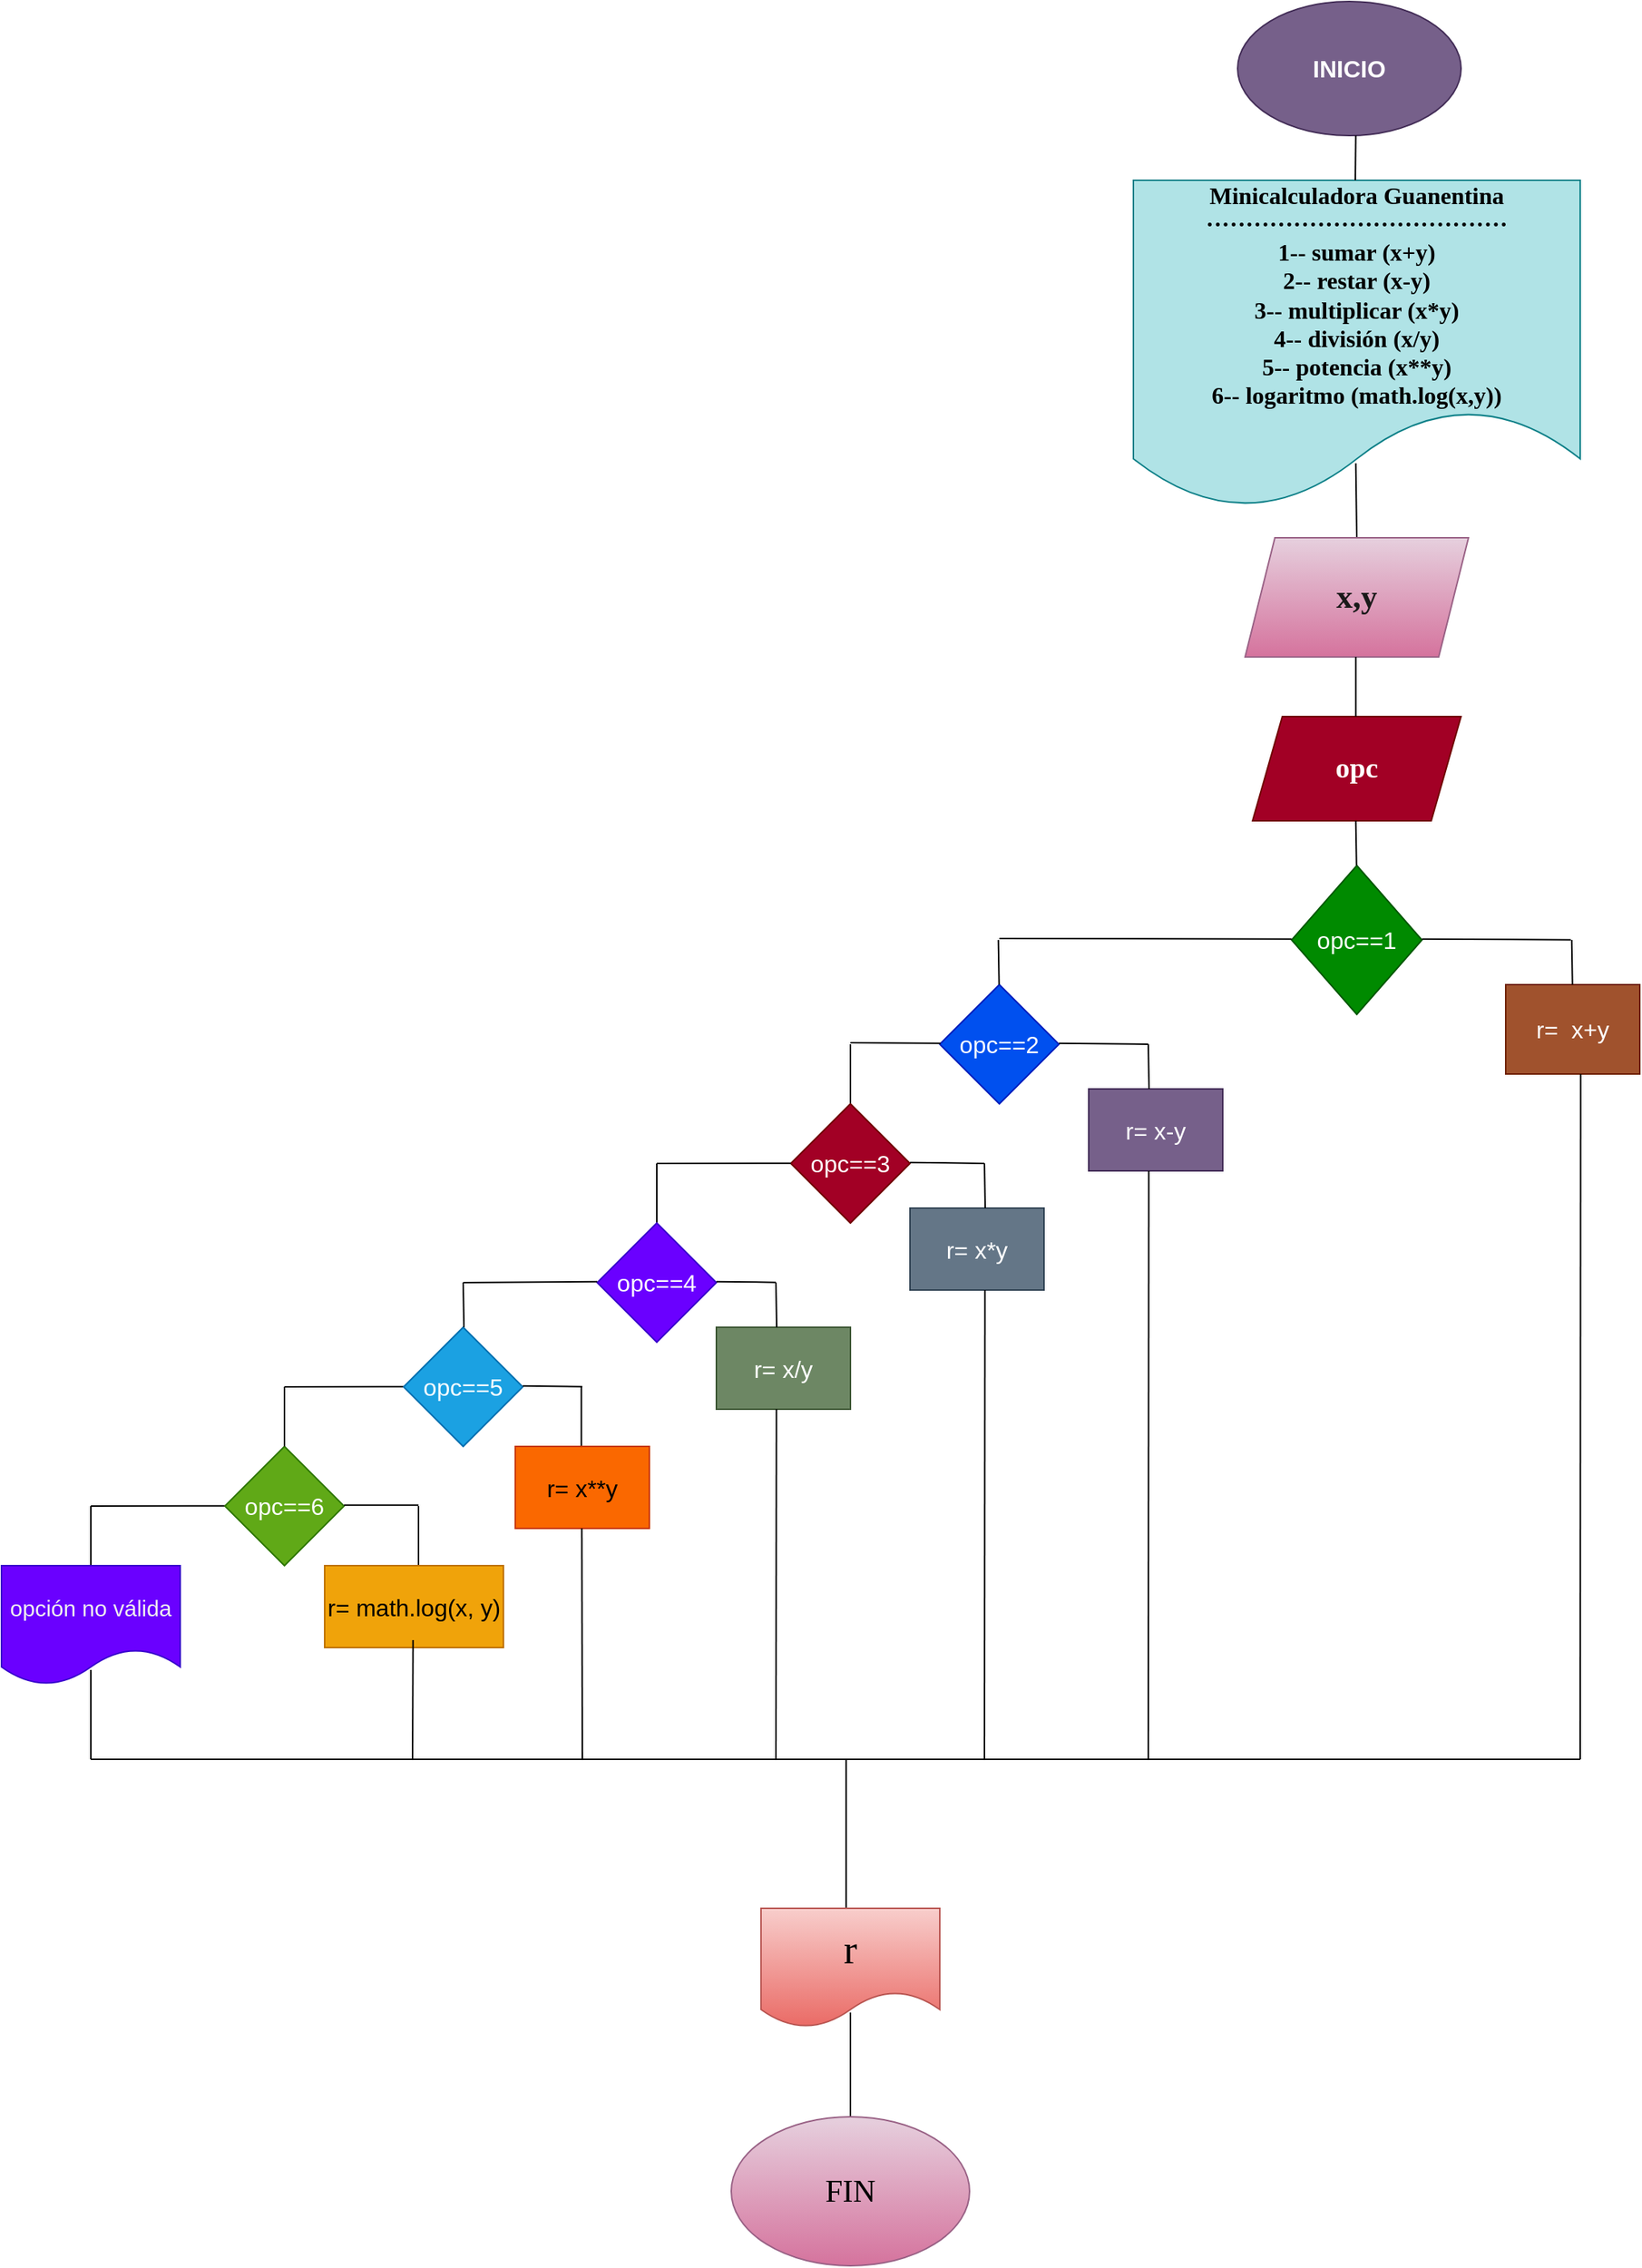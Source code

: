 <mxfile>
    <diagram id="72ppFwzPpywjOJl8Rteg" name="Página-1">
        <mxGraphModel dx="1650" dy="324" grid="1" gridSize="10" guides="1" tooltips="1" connect="1" arrows="1" fold="1" page="1" pageScale="1" pageWidth="827" pageHeight="1169" math="0" shadow="0">
            <root>
                <mxCell id="0"/>
                <mxCell id="1" parent="0"/>
                <mxCell id="2" value="&lt;font style=&quot;font-size: 16px;&quot;&gt;&lt;b&gt;INICIO&lt;/b&gt;&lt;/font&gt;" style="ellipse;whiteSpace=wrap;html=1;fillColor=#76608a;fontColor=#ffffff;strokeColor=#432D57;" parent="1" vertex="1">
                    <mxGeometry x="200" y="20" width="150" height="90" as="geometry"/>
                </mxCell>
                <mxCell id="3" value="&lt;font color=&quot;#000000&quot; face=&quot;Verdana&quot;&gt;&lt;b&gt;Minicalculadora Guanentina&lt;br&gt;······································&lt;br&gt;1-- sumar (x+y)&lt;br&gt;2-- restar (x-y)&lt;br&gt;3-- multiplicar (x*y)&lt;br&gt;4-- división (x/y)&lt;br&gt;5-- potencia (x**y)&lt;br&gt;6-- logaritmo (math.log(x,y))&lt;/b&gt;&lt;/font&gt;" style="shape=document;whiteSpace=wrap;html=1;boundedLbl=1;fontSize=16;fillColor=#b0e3e6;strokeColor=#0e8088;" parent="1" vertex="1">
                    <mxGeometry x="130" y="140" width="300" height="220" as="geometry"/>
                </mxCell>
                <mxCell id="6" value="" style="endArrow=none;html=1;fontSize=16;exitX=0.5;exitY=0;exitDx=0;exitDy=0;" parent="1" edge="1" source="7">
                    <mxGeometry width="50" height="50" relative="1" as="geometry">
                        <mxPoint x="279.33" y="360" as="sourcePoint"/>
                        <mxPoint x="279.33" y="330" as="targetPoint"/>
                    </mxGeometry>
                </mxCell>
                <mxCell id="7" value="x,y" style="shape=parallelogram;perimeter=parallelogramPerimeter;whiteSpace=wrap;html=1;fixedSize=1;fontSize=22;fontStyle=1;fontFamily=Verdana;fillColor=#e6d0de;gradientColor=#d5739d;strokeColor=#996185;fontColor=#1a1919;" parent="1" vertex="1">
                    <mxGeometry x="205" y="380" width="150" height="80" as="geometry"/>
                </mxCell>
                <mxCell id="10" value="" style="endArrow=none;html=1;fontSize=16;" parent="1" edge="1" target="3">
                    <mxGeometry width="50" height="50" relative="1" as="geometry">
                        <mxPoint x="284.33" y="360" as="sourcePoint"/>
                        <mxPoint x="284.66" y="330" as="targetPoint"/>
                    </mxGeometry>
                </mxCell>
                <mxCell id="13" value="" style="endArrow=none;html=1;fontSize=16;" parent="1" edge="1">
                    <mxGeometry width="50" height="50" relative="1" as="geometry">
                        <mxPoint x="-570" y="1030" as="sourcePoint"/>
                        <mxPoint x="-470" y="1029.83" as="targetPoint"/>
                    </mxGeometry>
                </mxCell>
                <mxCell id="16" value="&lt;b&gt;&lt;font face=&quot;Verdana&quot; style=&quot;font-size: 19px;&quot;&gt;opc&lt;/font&gt;&lt;/b&gt;" style="shape=parallelogram;perimeter=parallelogramPerimeter;whiteSpace=wrap;html=1;fixedSize=1;fontSize=16;fillColor=#a20025;fontColor=#ffffff;strokeColor=#6F0000;" parent="1" vertex="1">
                    <mxGeometry x="210" y="500" width="140" height="70" as="geometry"/>
                </mxCell>
                <mxCell id="17" value="" style="endArrow=none;html=1;fontSize=16;" parent="1" edge="1">
                    <mxGeometry width="50" height="50" relative="1" as="geometry">
                        <mxPoint x="-350" y="1070" as="sourcePoint"/>
                        <mxPoint x="-350" y="1030" as="targetPoint"/>
                    </mxGeometry>
                </mxCell>
                <mxCell id="18" value="opc==1" style="rhombus;whiteSpace=wrap;html=1;fontSize=16;fillColor=#008a00;fontColor=#ffffff;strokeColor=#005700;" parent="1" vertex="1">
                    <mxGeometry x="236.25" y="600" width="87.5" height="100" as="geometry"/>
                </mxCell>
                <mxCell id="19" value="r=&amp;nbsp; x+y" style="rounded=0;whiteSpace=wrap;html=1;fontSize=16;fillColor=#a0522d;fontColor=#ffffff;strokeColor=#6D1F00;" parent="1" vertex="1">
                    <mxGeometry x="380" y="680" width="90" height="60" as="geometry"/>
                </mxCell>
                <mxCell id="20" value="" style="endArrow=none;html=1;fontSize=16;" parent="1" edge="1">
                    <mxGeometry width="50" height="50" relative="1" as="geometry">
                        <mxPoint x="-440" y="950" as="sourcePoint"/>
                        <mxPoint x="-360" y="949.83" as="targetPoint"/>
                    </mxGeometry>
                </mxCell>
                <mxCell id="21" value="opc==2" style="rhombus;whiteSpace=wrap;html=1;fontSize=16;fillColor=#0050ef;fontColor=#ffffff;strokeColor=#001DBC;" parent="1" vertex="1">
                    <mxGeometry y="680" width="80" height="80" as="geometry"/>
                </mxCell>
                <mxCell id="22" value="" style="endArrow=none;html=1;fontSize=16;exitX=0.5;exitY=0;exitDx=0;exitDy=0;" parent="1" edge="1">
                    <mxGeometry width="50" height="50" relative="1" as="geometry">
                        <mxPoint x="279.83" y="600" as="sourcePoint"/>
                        <mxPoint x="279.33" y="570" as="targetPoint"/>
                    </mxGeometry>
                </mxCell>
                <mxCell id="23" value="" style="endArrow=none;html=1;fontSize=16;exitX=0.5;exitY=0;exitDx=0;exitDy=0;" parent="1" edge="1">
                    <mxGeometry width="50" height="50" relative="1" as="geometry">
                        <mxPoint x="279.33" y="500" as="sourcePoint"/>
                        <mxPoint x="279.33" y="460" as="targetPoint"/>
                    </mxGeometry>
                </mxCell>
                <mxCell id="24" value="" style="endArrow=none;html=1;fontSize=16;" parent="1" edge="1">
                    <mxGeometry width="50" height="50" relative="1" as="geometry">
                        <mxPoint x="323.75" y="649.33" as="sourcePoint"/>
                        <mxPoint x="423.75" y="649.83" as="targetPoint"/>
                    </mxGeometry>
                </mxCell>
                <mxCell id="25" value="" style="endArrow=none;html=1;fontSize=16;exitX=0.5;exitY=0;exitDx=0;exitDy=0;" parent="1" edge="1">
                    <mxGeometry width="50" height="50" relative="1" as="geometry">
                        <mxPoint x="424.83" y="680" as="sourcePoint"/>
                        <mxPoint x="424.33" y="650" as="targetPoint"/>
                    </mxGeometry>
                </mxCell>
                <mxCell id="26" value="r= x-y" style="rounded=0;whiteSpace=wrap;html=1;fontSize=16;fillColor=#76608a;fontColor=#ffffff;strokeColor=#432D57;" parent="1" vertex="1">
                    <mxGeometry x="100" y="750" width="90" height="55" as="geometry"/>
                </mxCell>
                <mxCell id="27" value="" style="endArrow=none;html=1;fontSize=16;" parent="1" edge="1">
                    <mxGeometry width="50" height="50" relative="1" as="geometry">
                        <mxPoint x="-60" y="719" as="sourcePoint"/>
                        <mxPoint x="0.5" y="719.33" as="targetPoint"/>
                    </mxGeometry>
                </mxCell>
                <mxCell id="28" value="" style="endArrow=none;html=1;fontSize=16;exitX=0.5;exitY=0;exitDx=0;exitDy=0;" parent="1" edge="1">
                    <mxGeometry width="50" height="50" relative="1" as="geometry">
                        <mxPoint x="-60" y="760" as="sourcePoint"/>
                        <mxPoint x="-60" y="720" as="targetPoint"/>
                    </mxGeometry>
                </mxCell>
                <mxCell id="29" value="opc==3" style="rhombus;whiteSpace=wrap;html=1;fontSize=16;fillColor=#a20025;fontColor=#ffffff;strokeColor=#6F0000;" parent="1" vertex="1">
                    <mxGeometry x="-100" y="760" width="80" height="80" as="geometry"/>
                </mxCell>
                <mxCell id="30" value="" style="endArrow=none;html=1;fontSize=16;" parent="1" edge="1">
                    <mxGeometry width="50" height="50" relative="1" as="geometry">
                        <mxPoint x="40" y="649" as="sourcePoint"/>
                        <mxPoint x="236.25" y="649.33" as="targetPoint"/>
                    </mxGeometry>
                </mxCell>
                <mxCell id="31" value="" style="endArrow=none;html=1;fontSize=16;" parent="1" edge="1">
                    <mxGeometry width="50" height="50" relative="1" as="geometry">
                        <mxPoint x="-190" y="840" as="sourcePoint"/>
                        <mxPoint x="-190" y="800" as="targetPoint"/>
                    </mxGeometry>
                </mxCell>
                <mxCell id="34" value="r= x*y" style="rounded=0;whiteSpace=wrap;html=1;fontSize=16;fillColor=#647687;fontColor=#ffffff;strokeColor=#314354;" parent="1" vertex="1">
                    <mxGeometry x="-20" y="830" width="90" height="55" as="geometry"/>
                </mxCell>
                <mxCell id="36" value="" style="endArrow=none;html=1;fontSize=16;exitX=0.5;exitY=0;exitDx=0;exitDy=0;" parent="1" edge="1">
                    <mxGeometry width="50" height="50" relative="1" as="geometry">
                        <mxPoint x="39.83" y="680" as="sourcePoint"/>
                        <mxPoint x="39.33" y="650" as="targetPoint"/>
                    </mxGeometry>
                </mxCell>
                <mxCell id="37" value="opc==4" style="rhombus;whiteSpace=wrap;html=1;fontSize=16;fillColor=#6a00ff;fontColor=#ffffff;strokeColor=#3700CC;" parent="1" vertex="1">
                    <mxGeometry x="-230" y="840" width="80" height="80" as="geometry"/>
                </mxCell>
                <mxCell id="38" value="" style="endArrow=none;html=1;fontSize=16;" parent="1" edge="1">
                    <mxGeometry width="50" height="50" relative="1" as="geometry">
                        <mxPoint x="-190" y="800" as="sourcePoint"/>
                        <mxPoint x="-100" y="799.83" as="targetPoint"/>
                    </mxGeometry>
                </mxCell>
                <mxCell id="39" value="" style="endArrow=none;html=1;fontSize=16;exitX=0.5;exitY=0;exitDx=0;exitDy=0;" parent="1" edge="1">
                    <mxGeometry width="50" height="50" relative="1" as="geometry">
                        <mxPoint x="140.5" y="750" as="sourcePoint"/>
                        <mxPoint x="140.0" y="720" as="targetPoint"/>
                    </mxGeometry>
                </mxCell>
                <mxCell id="40" value="r= x/y" style="rounded=0;whiteSpace=wrap;html=1;fontSize=16;fillColor=#6d8764;fontColor=#ffffff;strokeColor=#3A5431;" parent="1" vertex="1">
                    <mxGeometry x="-150" y="910" width="90" height="55" as="geometry"/>
                </mxCell>
                <mxCell id="41" value="" style="endArrow=none;html=1;fontSize=16;" parent="1" edge="1">
                    <mxGeometry width="50" height="50" relative="1" as="geometry">
                        <mxPoint x="80" y="719.33" as="sourcePoint"/>
                        <mxPoint x="140" y="720" as="targetPoint"/>
                    </mxGeometry>
                </mxCell>
                <mxCell id="42" value="" style="endArrow=none;html=1;fontSize=16;exitX=0.5;exitY=0;exitDx=0;exitDy=0;" parent="1" edge="1">
                    <mxGeometry width="50" height="50" relative="1" as="geometry">
                        <mxPoint x="-240.67" y="990" as="sourcePoint"/>
                        <mxPoint x="-240.67" y="950" as="targetPoint"/>
                    </mxGeometry>
                </mxCell>
                <mxCell id="43" value="opc==5" style="rhombus;whiteSpace=wrap;html=1;fontSize=16;fillColor=#1ba1e2;fontColor=#ffffff;strokeColor=#006EAF;" parent="1" vertex="1">
                    <mxGeometry x="-360" y="910" width="80" height="80" as="geometry"/>
                </mxCell>
                <mxCell id="45" value="" style="endArrow=none;html=1;fontSize=16;" parent="1" edge="1">
                    <mxGeometry width="50" height="50" relative="1" as="geometry">
                        <mxPoint x="-280" y="949.33" as="sourcePoint"/>
                        <mxPoint x="-240" y="949.83" as="targetPoint"/>
                    </mxGeometry>
                </mxCell>
                <mxCell id="46" value="&lt;div style=&quot;text-align: start;&quot;&gt;&lt;span style=&quot;background-color: initial;&quot;&gt;r= x**y&lt;/span&gt;&lt;/div&gt;" style="rounded=0;whiteSpace=wrap;html=1;fontSize=16;fillColor=#fa6800;fontColor=#000000;strokeColor=#C73500;" parent="1" vertex="1">
                    <mxGeometry x="-285" y="990" width="90" height="55" as="geometry"/>
                </mxCell>
                <mxCell id="47" value="" style="endArrow=none;html=1;fontSize=16;exitX=0.5;exitY=0;exitDx=0;exitDy=0;" parent="1" edge="1">
                    <mxGeometry width="50" height="50" relative="1" as="geometry">
                        <mxPoint x="-319.5" y="910" as="sourcePoint"/>
                        <mxPoint x="-320" y="880" as="targetPoint"/>
                    </mxGeometry>
                </mxCell>
                <mxCell id="48" value="" style="endArrow=none;html=1;fontSize=16;" parent="1" edge="1">
                    <mxGeometry width="50" height="50" relative="1" as="geometry">
                        <mxPoint x="-150" y="879.33" as="sourcePoint"/>
                        <mxPoint x="-110" y="879.83" as="targetPoint"/>
                    </mxGeometry>
                </mxCell>
                <mxCell id="49" value="" style="endArrow=none;html=1;fontSize=16;exitX=0.5;exitY=0;exitDx=0;exitDy=0;" parent="1" edge="1">
                    <mxGeometry width="50" height="50" relative="1" as="geometry">
                        <mxPoint x="30.5" y="830" as="sourcePoint"/>
                        <mxPoint x="30" y="800" as="targetPoint"/>
                    </mxGeometry>
                </mxCell>
                <mxCell id="50" value="opc==6" style="rhombus;whiteSpace=wrap;html=1;fontSize=16;fillColor=#60a917;fontColor=#ffffff;strokeColor=#2D7600;" parent="1" vertex="1">
                    <mxGeometry x="-480" y="990" width="80" height="80" as="geometry"/>
                </mxCell>
                <mxCell id="51" value="" style="endArrow=none;html=1;fontSize=16;" parent="1" edge="1">
                    <mxGeometry width="50" height="50" relative="1" as="geometry">
                        <mxPoint x="-20" y="799.33" as="sourcePoint"/>
                        <mxPoint x="30" y="800" as="targetPoint"/>
                    </mxGeometry>
                </mxCell>
                <mxCell id="52" value="" style="endArrow=none;html=1;fontSize=16;" parent="1" edge="1">
                    <mxGeometry width="50" height="50" relative="1" as="geometry">
                        <mxPoint x="-440" y="990" as="sourcePoint"/>
                        <mxPoint x="-440" y="950" as="targetPoint"/>
                    </mxGeometry>
                </mxCell>
                <mxCell id="53" value="&lt;div style=&quot;text-align: start;&quot;&gt;&lt;span style=&quot;background-color: initial;&quot;&gt;r= math.log(x, y)&lt;/span&gt;&lt;/div&gt;" style="rounded=0;whiteSpace=wrap;html=1;fontSize=16;fillColor=#f0a30a;fontColor=#000000;strokeColor=#BD7000;" parent="1" vertex="1">
                    <mxGeometry x="-413" y="1070" width="120" height="55" as="geometry"/>
                </mxCell>
                <mxCell id="58" value="" style="endArrow=none;html=1;fontSize=16;" parent="1" edge="1">
                    <mxGeometry width="50" height="50" relative="1" as="geometry">
                        <mxPoint x="-320" y="880" as="sourcePoint"/>
                        <mxPoint x="-230" y="879.33" as="targetPoint"/>
                    </mxGeometry>
                </mxCell>
                <mxCell id="61" value="" style="endArrow=none;html=1;fontSize=16;exitX=0.5;exitY=0;exitDx=0;exitDy=0;" parent="1" edge="1">
                    <mxGeometry width="50" height="50" relative="1" as="geometry">
                        <mxPoint x="-109.5" y="910" as="sourcePoint"/>
                        <mxPoint x="-110" y="880" as="targetPoint"/>
                    </mxGeometry>
                </mxCell>
                <mxCell id="62" value="" style="endArrow=none;html=1;fontSize=16;" edge="1" parent="1">
                    <mxGeometry width="50" height="50" relative="1" as="geometry">
                        <mxPoint x="279" y="140" as="sourcePoint"/>
                        <mxPoint x="279.33" y="110" as="targetPoint"/>
                    </mxGeometry>
                </mxCell>
                <mxCell id="65" value="" style="endArrow=none;html=1;fontSize=16;" edge="1" parent="1">
                    <mxGeometry width="50" height="50" relative="1" as="geometry">
                        <mxPoint x="-400" y="1029.33" as="sourcePoint"/>
                        <mxPoint x="-350" y="1029.33" as="targetPoint"/>
                    </mxGeometry>
                </mxCell>
                <mxCell id="66" value="" style="endArrow=none;html=1;fontSize=16;" edge="1" parent="1">
                    <mxGeometry width="50" height="50" relative="1" as="geometry">
                        <mxPoint x="-570" y="1070" as="sourcePoint"/>
                        <mxPoint x="-570" y="1030" as="targetPoint"/>
                    </mxGeometry>
                </mxCell>
                <mxCell id="67" value="&lt;span style=&quot;color: rgb(240, 240, 240); font-family: Helvetica;&quot;&gt;&lt;font style=&quot;font-size: 15px;&quot;&gt;opción no válida&lt;/font&gt;&lt;/span&gt;" style="shape=document;whiteSpace=wrap;html=1;boundedLbl=1;fontFamily=Verdana;fontSize=19;fontColor=#ffffff;fillColor=#6a00ff;strokeColor=#3700CC;" vertex="1" parent="1">
                    <mxGeometry x="-630" y="1070" width="120" height="80" as="geometry"/>
                </mxCell>
                <mxCell id="68" value="" style="endArrow=none;html=1;fontFamily=Verdana;fontSize=15;fontColor=#1a1919;" edge="1" parent="1">
                    <mxGeometry width="50" height="50" relative="1" as="geometry">
                        <mxPoint x="-570" y="1200" as="sourcePoint"/>
                        <mxPoint x="-570" y="1140" as="targetPoint"/>
                    </mxGeometry>
                </mxCell>
                <mxCell id="69" value="" style="endArrow=none;html=1;fontFamily=Verdana;fontSize=15;fontColor=#1a1919;" edge="1" parent="1">
                    <mxGeometry width="50" height="50" relative="1" as="geometry">
                        <mxPoint x="-570" y="1200" as="sourcePoint"/>
                        <mxPoint x="430" y="1200" as="targetPoint"/>
                    </mxGeometry>
                </mxCell>
                <mxCell id="70" value="" style="endArrow=none;html=1;fontFamily=Verdana;fontSize=15;fontColor=#1a1919;" edge="1" parent="1">
                    <mxGeometry width="50" height="50" relative="1" as="geometry">
                        <mxPoint x="430" y="1200" as="sourcePoint"/>
                        <mxPoint x="430.33" y="740" as="targetPoint"/>
                    </mxGeometry>
                </mxCell>
                <mxCell id="71" value="" style="endArrow=none;html=1;fontFamily=Verdana;fontSize=15;fontColor=#1a1919;" edge="1" parent="1">
                    <mxGeometry width="50" height="50" relative="1" as="geometry">
                        <mxPoint x="140" y="1200" as="sourcePoint"/>
                        <mxPoint x="140.33" y="805" as="targetPoint"/>
                    </mxGeometry>
                </mxCell>
                <mxCell id="72" value="" style="endArrow=none;html=1;fontFamily=Verdana;fontSize=15;fontColor=#1a1919;" edge="1" parent="1">
                    <mxGeometry width="50" height="50" relative="1" as="geometry">
                        <mxPoint x="30" y="1200" as="sourcePoint"/>
                        <mxPoint x="30.33" y="885" as="targetPoint"/>
                    </mxGeometry>
                </mxCell>
                <mxCell id="73" value="" style="endArrow=none;html=1;fontFamily=Verdana;fontSize=15;fontColor=#1a1919;" edge="1" parent="1">
                    <mxGeometry width="50" height="50" relative="1" as="geometry">
                        <mxPoint x="-110" y="1200" as="sourcePoint"/>
                        <mxPoint x="-109.67" y="965" as="targetPoint"/>
                    </mxGeometry>
                </mxCell>
                <mxCell id="74" value="" style="endArrow=none;html=1;fontFamily=Verdana;fontSize=15;fontColor=#1a1919;" edge="1" parent="1">
                    <mxGeometry width="50" height="50" relative="1" as="geometry">
                        <mxPoint x="-240" y="1200" as="sourcePoint"/>
                        <mxPoint x="-240.34" y="1045" as="targetPoint"/>
                    </mxGeometry>
                </mxCell>
                <mxCell id="75" value="" style="endArrow=none;html=1;fontFamily=Verdana;fontSize=15;fontColor=#1a1919;" edge="1" parent="1">
                    <mxGeometry width="50" height="50" relative="1" as="geometry">
                        <mxPoint x="-354" y="1200" as="sourcePoint"/>
                        <mxPoint x="-353.67" y="1120" as="targetPoint"/>
                    </mxGeometry>
                </mxCell>
                <mxCell id="76" value="" style="endArrow=none;html=1;fontFamily=Verdana;fontSize=15;fontColor=#1a1919;" edge="1" parent="1">
                    <mxGeometry width="50" height="50" relative="1" as="geometry">
                        <mxPoint x="-62.86" y="1300" as="sourcePoint"/>
                        <mxPoint x="-62.86" y="1200" as="targetPoint"/>
                    </mxGeometry>
                </mxCell>
                <mxCell id="78" value="r" style="shape=document;whiteSpace=wrap;html=1;boundedLbl=1;fontFamily=Verdana;fontSize=27;fillColor=#f8cecc;gradientColor=#ea6b66;strokeColor=#b85450;fontColor=#000000;" vertex="1" parent="1">
                    <mxGeometry x="-120" y="1300" width="120" height="80" as="geometry"/>
                </mxCell>
                <mxCell id="79" value="" style="endArrow=none;html=1;fontFamily=Verdana;fontSize=15;fontColor=#FFFFFF;" edge="1" parent="1">
                    <mxGeometry width="50" height="50" relative="1" as="geometry">
                        <mxPoint x="-60" y="1440" as="sourcePoint"/>
                        <mxPoint x="-60" y="1370" as="targetPoint"/>
                    </mxGeometry>
                </mxCell>
                <mxCell id="80" value="FIN" style="ellipse;whiteSpace=wrap;html=1;fontFamily=Verdana;fontSize=21;fillColor=#e6d0de;gradientColor=#d5739d;strokeColor=#996185;fontColor=#000000;" vertex="1" parent="1">
                    <mxGeometry x="-140" y="1440" width="160" height="100" as="geometry"/>
                </mxCell>
            </root>
        </mxGraphModel>
    </diagram>
</mxfile>
